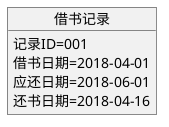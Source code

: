 @startuml
object 借书记录{
    记录ID=001
    借书日期=2018-04-01
    应还日期=2018-06-01
    还书日期=2018-04-16
}
@enduml